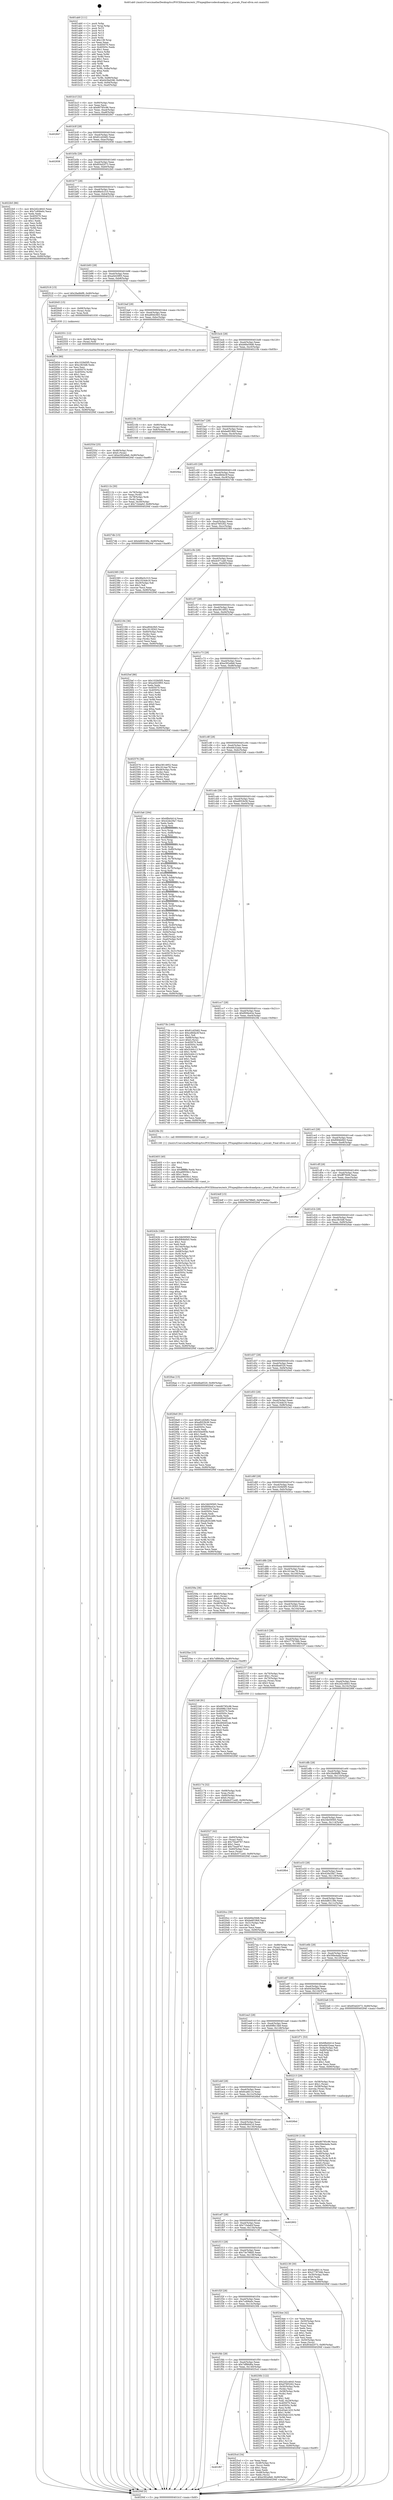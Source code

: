 digraph "0x401ab0" {
  label = "0x401ab0 (/mnt/c/Users/mathe/Desktop/tcc/POCII/binaries/extr_FFmpeglibavcodecdcaadpcm.c_precalc_Final-ollvm.out::main(0))"
  labelloc = "t"
  node[shape=record]

  Entry [label="",width=0.3,height=0.3,shape=circle,fillcolor=black,style=filled]
  "0x401b1f" [label="{
     0x401b1f [32]\l
     | [instrs]\l
     &nbsp;&nbsp;0x401b1f \<+6\>: mov -0x90(%rbp),%eax\l
     &nbsp;&nbsp;0x401b25 \<+2\>: mov %eax,%ecx\l
     &nbsp;&nbsp;0x401b27 \<+6\>: sub $0x80785c96,%ecx\l
     &nbsp;&nbsp;0x401b2d \<+6\>: mov %eax,-0xa4(%rbp)\l
     &nbsp;&nbsp;0x401b33 \<+6\>: mov %ecx,-0xa8(%rbp)\l
     &nbsp;&nbsp;0x401b39 \<+6\>: je 0000000000402847 \<main+0xd97\>\l
  }"]
  "0x402847" [label="{
     0x402847\l
  }", style=dashed]
  "0x401b3f" [label="{
     0x401b3f [28]\l
     | [instrs]\l
     &nbsp;&nbsp;0x401b3f \<+5\>: jmp 0000000000401b44 \<main+0x94\>\l
     &nbsp;&nbsp;0x401b44 \<+6\>: mov -0xa4(%rbp),%eax\l
     &nbsp;&nbsp;0x401b4a \<+5\>: sub $0x81cd2b82,%eax\l
     &nbsp;&nbsp;0x401b4f \<+6\>: mov %eax,-0xac(%rbp)\l
     &nbsp;&nbsp;0x401b55 \<+6\>: je 0000000000402938 \<main+0xe88\>\l
  }"]
  Exit [label="",width=0.3,height=0.3,shape=circle,fillcolor=black,style=filled,peripheries=2]
  "0x402938" [label="{
     0x402938\l
  }", style=dashed]
  "0x401b5b" [label="{
     0x401b5b [28]\l
     | [instrs]\l
     &nbsp;&nbsp;0x401b5b \<+5\>: jmp 0000000000401b60 \<main+0xb0\>\l
     &nbsp;&nbsp;0x401b60 \<+6\>: mov -0xa4(%rbp),%eax\l
     &nbsp;&nbsp;0x401b66 \<+5\>: sub $0x854d2073,%eax\l
     &nbsp;&nbsp;0x401b6b \<+6\>: mov %eax,-0xb0(%rbp)\l
     &nbsp;&nbsp;0x401b71 \<+6\>: je 00000000004022b5 \<main+0x805\>\l
  }"]
  "0x402654" [label="{
     0x402654 [90]\l
     | [instrs]\l
     &nbsp;&nbsp;0x402654 \<+5\>: mov $0x1029d5f5,%ecx\l
     &nbsp;&nbsp;0x402659 \<+5\>: mov $0xc3fc5d6,%edx\l
     &nbsp;&nbsp;0x40265e \<+2\>: xor %esi,%esi\l
     &nbsp;&nbsp;0x402660 \<+8\>: mov 0x405070,%r8d\l
     &nbsp;&nbsp;0x402668 \<+8\>: mov 0x40505c,%r9d\l
     &nbsp;&nbsp;0x402670 \<+3\>: sub $0x1,%esi\l
     &nbsp;&nbsp;0x402673 \<+3\>: mov %r8d,%r10d\l
     &nbsp;&nbsp;0x402676 \<+3\>: add %esi,%r10d\l
     &nbsp;&nbsp;0x402679 \<+4\>: imul %r10d,%r8d\l
     &nbsp;&nbsp;0x40267d \<+4\>: and $0x1,%r8d\l
     &nbsp;&nbsp;0x402681 \<+4\>: cmp $0x0,%r8d\l
     &nbsp;&nbsp;0x402685 \<+4\>: sete %r11b\l
     &nbsp;&nbsp;0x402689 \<+4\>: cmp $0xa,%r9d\l
     &nbsp;&nbsp;0x40268d \<+3\>: setl %bl\l
     &nbsp;&nbsp;0x402690 \<+3\>: mov %r11b,%r14b\l
     &nbsp;&nbsp;0x402693 \<+3\>: and %bl,%r14b\l
     &nbsp;&nbsp;0x402696 \<+3\>: xor %bl,%r11b\l
     &nbsp;&nbsp;0x402699 \<+3\>: or %r11b,%r14b\l
     &nbsp;&nbsp;0x40269c \<+4\>: test $0x1,%r14b\l
     &nbsp;&nbsp;0x4026a0 \<+3\>: cmovne %edx,%ecx\l
     &nbsp;&nbsp;0x4026a3 \<+6\>: mov %ecx,-0x90(%rbp)\l
     &nbsp;&nbsp;0x4026a9 \<+5\>: jmp 000000000040294f \<main+0xe9f\>\l
  }"]
  "0x4022b5" [label="{
     0x4022b5 [86]\l
     | [instrs]\l
     &nbsp;&nbsp;0x4022b5 \<+5\>: mov $0x2d2c4643,%eax\l
     &nbsp;&nbsp;0x4022ba \<+5\>: mov $0x7cd06e0c,%ecx\l
     &nbsp;&nbsp;0x4022bf \<+2\>: xor %edx,%edx\l
     &nbsp;&nbsp;0x4022c1 \<+7\>: mov 0x405070,%esi\l
     &nbsp;&nbsp;0x4022c8 \<+7\>: mov 0x40505c,%edi\l
     &nbsp;&nbsp;0x4022cf \<+3\>: sub $0x1,%edx\l
     &nbsp;&nbsp;0x4022d2 \<+3\>: mov %esi,%r8d\l
     &nbsp;&nbsp;0x4022d5 \<+3\>: add %edx,%r8d\l
     &nbsp;&nbsp;0x4022d8 \<+4\>: imul %r8d,%esi\l
     &nbsp;&nbsp;0x4022dc \<+3\>: and $0x1,%esi\l
     &nbsp;&nbsp;0x4022df \<+3\>: cmp $0x0,%esi\l
     &nbsp;&nbsp;0x4022e2 \<+4\>: sete %r9b\l
     &nbsp;&nbsp;0x4022e6 \<+3\>: cmp $0xa,%edi\l
     &nbsp;&nbsp;0x4022e9 \<+4\>: setl %r10b\l
     &nbsp;&nbsp;0x4022ed \<+3\>: mov %r9b,%r11b\l
     &nbsp;&nbsp;0x4022f0 \<+3\>: and %r10b,%r11b\l
     &nbsp;&nbsp;0x4022f3 \<+3\>: xor %r10b,%r9b\l
     &nbsp;&nbsp;0x4022f6 \<+3\>: or %r9b,%r11b\l
     &nbsp;&nbsp;0x4022f9 \<+4\>: test $0x1,%r11b\l
     &nbsp;&nbsp;0x4022fd \<+3\>: cmovne %ecx,%eax\l
     &nbsp;&nbsp;0x402300 \<+6\>: mov %eax,-0x90(%rbp)\l
     &nbsp;&nbsp;0x402306 \<+5\>: jmp 000000000040294f \<main+0xe9f\>\l
  }"]
  "0x401b77" [label="{
     0x401b77 [28]\l
     | [instrs]\l
     &nbsp;&nbsp;0x401b77 \<+5\>: jmp 0000000000401b7c \<main+0xcc\>\l
     &nbsp;&nbsp;0x401b7c \<+6\>: mov -0xa4(%rbp),%eax\l
     &nbsp;&nbsp;0x401b82 \<+5\>: sub $0x86e5c310,%eax\l
     &nbsp;&nbsp;0x401b87 \<+6\>: mov %eax,-0xb4(%rbp)\l
     &nbsp;&nbsp;0x401b8d \<+6\>: je 0000000000402518 \<main+0xa68\>\l
  }"]
  "0x401f67" [label="{
     0x401f67\l
  }", style=dashed]
  "0x402518" [label="{
     0x402518 [15]\l
     | [instrs]\l
     &nbsp;&nbsp;0x402518 \<+10\>: movl $0x2fad8df9,-0x90(%rbp)\l
     &nbsp;&nbsp;0x402522 \<+5\>: jmp 000000000040294f \<main+0xe9f\>\l
  }"]
  "0x401b93" [label="{
     0x401b93 [28]\l
     | [instrs]\l
     &nbsp;&nbsp;0x401b93 \<+5\>: jmp 0000000000401b98 \<main+0xe8\>\l
     &nbsp;&nbsp;0x401b98 \<+6\>: mov -0xa4(%rbp),%eax\l
     &nbsp;&nbsp;0x401b9e \<+5\>: sub $0xa0d20f05,%eax\l
     &nbsp;&nbsp;0x401ba3 \<+6\>: mov %eax,-0xb8(%rbp)\l
     &nbsp;&nbsp;0x401ba9 \<+6\>: je 0000000000402645 \<main+0xb95\>\l
  }"]
  "0x4025cd" [label="{
     0x4025cd [34]\l
     | [instrs]\l
     &nbsp;&nbsp;0x4025cd \<+2\>: xor %eax,%eax\l
     &nbsp;&nbsp;0x4025cf \<+4\>: mov -0x48(%rbp),%rcx\l
     &nbsp;&nbsp;0x4025d3 \<+2\>: mov (%rcx),%edx\l
     &nbsp;&nbsp;0x4025d5 \<+3\>: sub $0x1,%eax\l
     &nbsp;&nbsp;0x4025d8 \<+2\>: sub %eax,%edx\l
     &nbsp;&nbsp;0x4025da \<+4\>: mov -0x48(%rbp),%rcx\l
     &nbsp;&nbsp;0x4025de \<+2\>: mov %edx,(%rcx)\l
     &nbsp;&nbsp;0x4025e0 \<+10\>: movl $0xe392a9e6,-0x90(%rbp)\l
     &nbsp;&nbsp;0x4025ea \<+5\>: jmp 000000000040294f \<main+0xe9f\>\l
  }"]
  "0x402645" [label="{
     0x402645 [15]\l
     | [instrs]\l
     &nbsp;&nbsp;0x402645 \<+4\>: mov -0x68(%rbp),%rax\l
     &nbsp;&nbsp;0x402649 \<+3\>: mov (%rax),%rax\l
     &nbsp;&nbsp;0x40264c \<+3\>: mov %rax,%rdi\l
     &nbsp;&nbsp;0x40264f \<+5\>: call 0000000000401030 \<free@plt\>\l
     | [calls]\l
     &nbsp;&nbsp;0x401030 \{1\} (unknown)\l
  }"]
  "0x401baf" [label="{
     0x401baf [28]\l
     | [instrs]\l
     &nbsp;&nbsp;0x401baf \<+5\>: jmp 0000000000401bb4 \<main+0x104\>\l
     &nbsp;&nbsp;0x401bb4 \<+6\>: mov -0xa4(%rbp),%eax\l
     &nbsp;&nbsp;0x401bba \<+5\>: sub $0xa80dc0b5,%eax\l
     &nbsp;&nbsp;0x401bbf \<+6\>: mov %eax,-0xbc(%rbp)\l
     &nbsp;&nbsp;0x401bc5 \<+6\>: je 0000000000402551 \<main+0xaa1\>\l
  }"]
  "0x4025be" [label="{
     0x4025be [15]\l
     | [instrs]\l
     &nbsp;&nbsp;0x4025be \<+10\>: movl $0x7df86d6a,-0x90(%rbp)\l
     &nbsp;&nbsp;0x4025c8 \<+5\>: jmp 000000000040294f \<main+0xe9f\>\l
  }"]
  "0x402551" [label="{
     0x402551 [12]\l
     | [instrs]\l
     &nbsp;&nbsp;0x402551 \<+4\>: mov -0x68(%rbp),%rax\l
     &nbsp;&nbsp;0x402555 \<+3\>: mov (%rax),%rdi\l
     &nbsp;&nbsp;0x402558 \<+5\>: call 00000000004013c0 \<precalc\>\l
     | [calls]\l
     &nbsp;&nbsp;0x4013c0 \{1\} (/mnt/c/Users/mathe/Desktop/tcc/POCII/binaries/extr_FFmpeglibavcodecdcaadpcm.c_precalc_Final-ollvm.out::precalc)\l
  }"]
  "0x401bcb" [label="{
     0x401bcb [28]\l
     | [instrs]\l
     &nbsp;&nbsp;0x401bcb \<+5\>: jmp 0000000000401bd0 \<main+0x120\>\l
     &nbsp;&nbsp;0x401bd0 \<+6\>: mov -0xa4(%rbp),%eax\l
     &nbsp;&nbsp;0x401bd6 \<+5\>: sub $0xb66e59d6,%eax\l
     &nbsp;&nbsp;0x401bdb \<+6\>: mov %eax,-0xc0(%rbp)\l
     &nbsp;&nbsp;0x401be1 \<+6\>: je 000000000040210b \<main+0x65b\>\l
  }"]
  "0x40255d" [label="{
     0x40255d [25]\l
     | [instrs]\l
     &nbsp;&nbsp;0x40255d \<+4\>: mov -0x48(%rbp),%rax\l
     &nbsp;&nbsp;0x402561 \<+6\>: movl $0x0,(%rax)\l
     &nbsp;&nbsp;0x402567 \<+10\>: movl $0xe392a9e6,-0x90(%rbp)\l
     &nbsp;&nbsp;0x402571 \<+5\>: jmp 000000000040294f \<main+0xe9f\>\l
  }"]
  "0x40210b" [label="{
     0x40210b [16]\l
     | [instrs]\l
     &nbsp;&nbsp;0x40210b \<+4\>: mov -0x80(%rbp),%rax\l
     &nbsp;&nbsp;0x40210f \<+3\>: mov (%rax),%rax\l
     &nbsp;&nbsp;0x402112 \<+4\>: mov 0x8(%rax),%rdi\l
     &nbsp;&nbsp;0x402116 \<+5\>: call 0000000000401060 \<atoi@plt\>\l
     | [calls]\l
     &nbsp;&nbsp;0x401060 \{1\} (unknown)\l
  }"]
  "0x401be7" [label="{
     0x401be7 [28]\l
     | [instrs]\l
     &nbsp;&nbsp;0x401be7 \<+5\>: jmp 0000000000401bec \<main+0x13c\>\l
     &nbsp;&nbsp;0x401bec \<+6\>: mov -0xa4(%rbp),%eax\l
     &nbsp;&nbsp;0x401bf2 \<+5\>: sub $0xbe6f19b9,%eax\l
     &nbsp;&nbsp;0x401bf7 \<+6\>: mov %eax,-0xc4(%rbp)\l
     &nbsp;&nbsp;0x401bfd \<+6\>: je 00000000004020ea \<main+0x63a\>\l
  }"]
  "0x40242b" [label="{
     0x40242b [180]\l
     | [instrs]\l
     &nbsp;&nbsp;0x40242b \<+5\>: mov $0x34b59565,%ecx\l
     &nbsp;&nbsp;0x402430 \<+5\>: mov $0xf084b0b5,%edx\l
     &nbsp;&nbsp;0x402435 \<+3\>: mov $0x1,%sil\l
     &nbsp;&nbsp;0x402438 \<+2\>: xor %edi,%edi\l
     &nbsp;&nbsp;0x40243a \<+7\>: mov -0x144(%rbp),%r8d\l
     &nbsp;&nbsp;0x402441 \<+4\>: imul %eax,%r8d\l
     &nbsp;&nbsp;0x402445 \<+4\>: mov -0x68(%rbp),%r9\l
     &nbsp;&nbsp;0x402449 \<+3\>: mov (%r9),%r9\l
     &nbsp;&nbsp;0x40244c \<+4\>: mov -0x60(%rbp),%r10\l
     &nbsp;&nbsp;0x402450 \<+3\>: movslq (%r10),%r10\l
     &nbsp;&nbsp;0x402453 \<+4\>: mov (%r9,%r10,8),%r9\l
     &nbsp;&nbsp;0x402457 \<+4\>: mov -0x50(%rbp),%r10\l
     &nbsp;&nbsp;0x40245b \<+3\>: movslq (%r10),%r10\l
     &nbsp;&nbsp;0x40245e \<+4\>: mov %r8d,(%r9,%r10,4)\l
     &nbsp;&nbsp;0x402462 \<+7\>: mov 0x405070,%eax\l
     &nbsp;&nbsp;0x402469 \<+8\>: mov 0x40505c,%r8d\l
     &nbsp;&nbsp;0x402471 \<+3\>: sub $0x1,%edi\l
     &nbsp;&nbsp;0x402474 \<+3\>: mov %eax,%r11d\l
     &nbsp;&nbsp;0x402477 \<+3\>: add %edi,%r11d\l
     &nbsp;&nbsp;0x40247a \<+4\>: imul %r11d,%eax\l
     &nbsp;&nbsp;0x40247e \<+3\>: and $0x1,%eax\l
     &nbsp;&nbsp;0x402481 \<+3\>: cmp $0x0,%eax\l
     &nbsp;&nbsp;0x402484 \<+3\>: sete %bl\l
     &nbsp;&nbsp;0x402487 \<+4\>: cmp $0xa,%r8d\l
     &nbsp;&nbsp;0x40248b \<+4\>: setl %r14b\l
     &nbsp;&nbsp;0x40248f \<+3\>: mov %bl,%r15b\l
     &nbsp;&nbsp;0x402492 \<+4\>: xor $0xff,%r15b\l
     &nbsp;&nbsp;0x402496 \<+3\>: mov %r14b,%r12b\l
     &nbsp;&nbsp;0x402499 \<+4\>: xor $0xff,%r12b\l
     &nbsp;&nbsp;0x40249d \<+4\>: xor $0x0,%sil\l
     &nbsp;&nbsp;0x4024a1 \<+3\>: mov %r15b,%r13b\l
     &nbsp;&nbsp;0x4024a4 \<+4\>: and $0x0,%r13b\l
     &nbsp;&nbsp;0x4024a8 \<+3\>: and %sil,%bl\l
     &nbsp;&nbsp;0x4024ab \<+3\>: mov %r12b,%al\l
     &nbsp;&nbsp;0x4024ae \<+2\>: and $0x0,%al\l
     &nbsp;&nbsp;0x4024b0 \<+3\>: and %sil,%r14b\l
     &nbsp;&nbsp;0x4024b3 \<+3\>: or %bl,%r13b\l
     &nbsp;&nbsp;0x4024b6 \<+3\>: or %r14b,%al\l
     &nbsp;&nbsp;0x4024b9 \<+3\>: xor %al,%r13b\l
     &nbsp;&nbsp;0x4024bc \<+3\>: or %r12b,%r15b\l
     &nbsp;&nbsp;0x4024bf \<+4\>: xor $0xff,%r15b\l
     &nbsp;&nbsp;0x4024c3 \<+4\>: or $0x0,%sil\l
     &nbsp;&nbsp;0x4024c7 \<+3\>: and %sil,%r15b\l
     &nbsp;&nbsp;0x4024ca \<+3\>: or %r15b,%r13b\l
     &nbsp;&nbsp;0x4024cd \<+4\>: test $0x1,%r13b\l
     &nbsp;&nbsp;0x4024d1 \<+3\>: cmovne %edx,%ecx\l
     &nbsp;&nbsp;0x4024d4 \<+6\>: mov %ecx,-0x90(%rbp)\l
     &nbsp;&nbsp;0x4024da \<+5\>: jmp 000000000040294f \<main+0xe9f\>\l
  }"]
  "0x4020ea" [label="{
     0x4020ea\l
  }", style=dashed]
  "0x401c03" [label="{
     0x401c03 [28]\l
     | [instrs]\l
     &nbsp;&nbsp;0x401c03 \<+5\>: jmp 0000000000401c08 \<main+0x158\>\l
     &nbsp;&nbsp;0x401c08 \<+6\>: mov -0xa4(%rbp),%eax\l
     &nbsp;&nbsp;0x401c0e \<+5\>: sub $0xcdfd4e3f,%eax\l
     &nbsp;&nbsp;0x401c13 \<+6\>: mov %eax,-0xc8(%rbp)\l
     &nbsp;&nbsp;0x401c19 \<+6\>: je 00000000004027db \<main+0xd2b\>\l
  }"]
  "0x402403" [label="{
     0x402403 [40]\l
     | [instrs]\l
     &nbsp;&nbsp;0x402403 \<+5\>: mov $0x2,%ecx\l
     &nbsp;&nbsp;0x402408 \<+1\>: cltd\l
     &nbsp;&nbsp;0x402409 \<+2\>: idiv %ecx\l
     &nbsp;&nbsp;0x40240b \<+6\>: imul $0xfffffffe,%edx,%ecx\l
     &nbsp;&nbsp;0x402411 \<+6\>: sub $0xa69556c1,%ecx\l
     &nbsp;&nbsp;0x402417 \<+3\>: add $0x1,%ecx\l
     &nbsp;&nbsp;0x40241a \<+6\>: add $0xa69556c1,%ecx\l
     &nbsp;&nbsp;0x402420 \<+6\>: mov %ecx,-0x144(%rbp)\l
     &nbsp;&nbsp;0x402426 \<+5\>: call 0000000000401160 \<next_i\>\l
     | [calls]\l
     &nbsp;&nbsp;0x401160 \{1\} (/mnt/c/Users/mathe/Desktop/tcc/POCII/binaries/extr_FFmpeglibavcodecdcaadpcm.c_precalc_Final-ollvm.out::next_i)\l
  }"]
  "0x4027db" [label="{
     0x4027db [15]\l
     | [instrs]\l
     &nbsp;&nbsp;0x4027db \<+10\>: movl $0x4d83139e,-0x90(%rbp)\l
     &nbsp;&nbsp;0x4027e5 \<+5\>: jmp 000000000040294f \<main+0xe9f\>\l
  }"]
  "0x401c1f" [label="{
     0x401c1f [28]\l
     | [instrs]\l
     &nbsp;&nbsp;0x401c1f \<+5\>: jmp 0000000000401c24 \<main+0x174\>\l
     &nbsp;&nbsp;0x401c24 \<+6\>: mov -0xa4(%rbp),%eax\l
     &nbsp;&nbsp;0x401c2a \<+5\>: sub $0xd76f3262,%eax\l
     &nbsp;&nbsp;0x401c2f \<+6\>: mov %eax,-0xcc(%rbp)\l
     &nbsp;&nbsp;0x401c35 \<+6\>: je 0000000000402385 \<main+0x8d5\>\l
  }"]
  "0x401f4b" [label="{
     0x401f4b [28]\l
     | [instrs]\l
     &nbsp;&nbsp;0x401f4b \<+5\>: jmp 0000000000401f50 \<main+0x4a0\>\l
     &nbsp;&nbsp;0x401f50 \<+6\>: mov -0xa4(%rbp),%eax\l
     &nbsp;&nbsp;0x401f56 \<+5\>: sub $0x7df86d6a,%eax\l
     &nbsp;&nbsp;0x401f5b \<+6\>: mov %eax,-0x140(%rbp)\l
     &nbsp;&nbsp;0x401f61 \<+6\>: je 00000000004025cd \<main+0xb1d\>\l
  }"]
  "0x402385" [label="{
     0x402385 [30]\l
     | [instrs]\l
     &nbsp;&nbsp;0x402385 \<+5\>: mov $0x86e5c310,%eax\l
     &nbsp;&nbsp;0x40238a \<+5\>: mov $0x1024de16,%ecx\l
     &nbsp;&nbsp;0x40238f \<+3\>: mov -0x29(%rbp),%dl\l
     &nbsp;&nbsp;0x402392 \<+3\>: test $0x1,%dl\l
     &nbsp;&nbsp;0x402395 \<+3\>: cmovne %ecx,%eax\l
     &nbsp;&nbsp;0x402398 \<+6\>: mov %eax,-0x90(%rbp)\l
     &nbsp;&nbsp;0x40239e \<+5\>: jmp 000000000040294f \<main+0xe9f\>\l
  }"]
  "0x401c3b" [label="{
     0x401c3b [28]\l
     | [instrs]\l
     &nbsp;&nbsp;0x401c3b \<+5\>: jmp 0000000000401c40 \<main+0x190\>\l
     &nbsp;&nbsp;0x401c40 \<+6\>: mov -0xa4(%rbp),%eax\l
     &nbsp;&nbsp;0x401c46 \<+5\>: sub $0xdc071a40,%eax\l
     &nbsp;&nbsp;0x401c4b \<+6\>: mov %eax,-0xd0(%rbp)\l
     &nbsp;&nbsp;0x401c51 \<+6\>: je 0000000000402194 \<main+0x6e4\>\l
  }"]
  "0x40230b" [label="{
     0x40230b [122]\l
     | [instrs]\l
     &nbsp;&nbsp;0x40230b \<+5\>: mov $0x2d2c4643,%eax\l
     &nbsp;&nbsp;0x402310 \<+5\>: mov $0xd76f3262,%ecx\l
     &nbsp;&nbsp;0x402315 \<+4\>: mov -0x50(%rbp),%rdx\l
     &nbsp;&nbsp;0x402319 \<+2\>: mov (%rdx),%esi\l
     &nbsp;&nbsp;0x40231b \<+4\>: mov -0x58(%rbp),%rdx\l
     &nbsp;&nbsp;0x40231f \<+2\>: cmp (%rdx),%esi\l
     &nbsp;&nbsp;0x402321 \<+4\>: setl %dil\l
     &nbsp;&nbsp;0x402325 \<+4\>: and $0x1,%dil\l
     &nbsp;&nbsp;0x402329 \<+4\>: mov %dil,-0x29(%rbp)\l
     &nbsp;&nbsp;0x40232d \<+7\>: mov 0x405070,%esi\l
     &nbsp;&nbsp;0x402334 \<+8\>: mov 0x40505c,%r8d\l
     &nbsp;&nbsp;0x40233c \<+3\>: mov %esi,%r9d\l
     &nbsp;&nbsp;0x40233f \<+7\>: add $0x45ab1433,%r9d\l
     &nbsp;&nbsp;0x402346 \<+4\>: sub $0x1,%r9d\l
     &nbsp;&nbsp;0x40234a \<+7\>: sub $0x45ab1433,%r9d\l
     &nbsp;&nbsp;0x402351 \<+4\>: imul %r9d,%esi\l
     &nbsp;&nbsp;0x402355 \<+3\>: and $0x1,%esi\l
     &nbsp;&nbsp;0x402358 \<+3\>: cmp $0x0,%esi\l
     &nbsp;&nbsp;0x40235b \<+4\>: sete %dil\l
     &nbsp;&nbsp;0x40235f \<+4\>: cmp $0xa,%r8d\l
     &nbsp;&nbsp;0x402363 \<+4\>: setl %r10b\l
     &nbsp;&nbsp;0x402367 \<+3\>: mov %dil,%r11b\l
     &nbsp;&nbsp;0x40236a \<+3\>: and %r10b,%r11b\l
     &nbsp;&nbsp;0x40236d \<+3\>: xor %r10b,%dil\l
     &nbsp;&nbsp;0x402370 \<+3\>: or %dil,%r11b\l
     &nbsp;&nbsp;0x402373 \<+4\>: test $0x1,%r11b\l
     &nbsp;&nbsp;0x402377 \<+3\>: cmovne %ecx,%eax\l
     &nbsp;&nbsp;0x40237a \<+6\>: mov %eax,-0x90(%rbp)\l
     &nbsp;&nbsp;0x402380 \<+5\>: jmp 000000000040294f \<main+0xe9f\>\l
  }"]
  "0x402194" [label="{
     0x402194 [36]\l
     | [instrs]\l
     &nbsp;&nbsp;0x402194 \<+5\>: mov $0xa80dc0b5,%eax\l
     &nbsp;&nbsp;0x402199 \<+5\>: mov $0x1913f263,%ecx\l
     &nbsp;&nbsp;0x40219e \<+4\>: mov -0x60(%rbp),%rdx\l
     &nbsp;&nbsp;0x4021a2 \<+2\>: mov (%rdx),%esi\l
     &nbsp;&nbsp;0x4021a4 \<+4\>: mov -0x70(%rbp),%rdx\l
     &nbsp;&nbsp;0x4021a8 \<+2\>: cmp (%rdx),%esi\l
     &nbsp;&nbsp;0x4021aa \<+3\>: cmovl %ecx,%eax\l
     &nbsp;&nbsp;0x4021ad \<+6\>: mov %eax,-0x90(%rbp)\l
     &nbsp;&nbsp;0x4021b3 \<+5\>: jmp 000000000040294f \<main+0xe9f\>\l
  }"]
  "0x401c57" [label="{
     0x401c57 [28]\l
     | [instrs]\l
     &nbsp;&nbsp;0x401c57 \<+5\>: jmp 0000000000401c5c \<main+0x1ac\>\l
     &nbsp;&nbsp;0x401c5c \<+6\>: mov -0xa4(%rbp),%eax\l
     &nbsp;&nbsp;0x401c62 \<+5\>: sub $0xe3814952,%eax\l
     &nbsp;&nbsp;0x401c67 \<+6\>: mov %eax,-0xd4(%rbp)\l
     &nbsp;&nbsp;0x401c6d \<+6\>: je 00000000004025ef \<main+0xb3f\>\l
  }"]
  "0x401f2f" [label="{
     0x401f2f [28]\l
     | [instrs]\l
     &nbsp;&nbsp;0x401f2f \<+5\>: jmp 0000000000401f34 \<main+0x484\>\l
     &nbsp;&nbsp;0x401f34 \<+6\>: mov -0xa4(%rbp),%eax\l
     &nbsp;&nbsp;0x401f3a \<+5\>: sub $0x7cd06e0c,%eax\l
     &nbsp;&nbsp;0x401f3f \<+6\>: mov %eax,-0x13c(%rbp)\l
     &nbsp;&nbsp;0x401f45 \<+6\>: je 000000000040230b \<main+0x85b\>\l
  }"]
  "0x4025ef" [label="{
     0x4025ef [86]\l
     | [instrs]\l
     &nbsp;&nbsp;0x4025ef \<+5\>: mov $0x1029d5f5,%eax\l
     &nbsp;&nbsp;0x4025f4 \<+5\>: mov $0xa0d20f05,%ecx\l
     &nbsp;&nbsp;0x4025f9 \<+2\>: xor %edx,%edx\l
     &nbsp;&nbsp;0x4025fb \<+7\>: mov 0x405070,%esi\l
     &nbsp;&nbsp;0x402602 \<+7\>: mov 0x40505c,%edi\l
     &nbsp;&nbsp;0x402609 \<+3\>: sub $0x1,%edx\l
     &nbsp;&nbsp;0x40260c \<+3\>: mov %esi,%r8d\l
     &nbsp;&nbsp;0x40260f \<+3\>: add %edx,%r8d\l
     &nbsp;&nbsp;0x402612 \<+4\>: imul %r8d,%esi\l
     &nbsp;&nbsp;0x402616 \<+3\>: and $0x1,%esi\l
     &nbsp;&nbsp;0x402619 \<+3\>: cmp $0x0,%esi\l
     &nbsp;&nbsp;0x40261c \<+4\>: sete %r9b\l
     &nbsp;&nbsp;0x402620 \<+3\>: cmp $0xa,%edi\l
     &nbsp;&nbsp;0x402623 \<+4\>: setl %r10b\l
     &nbsp;&nbsp;0x402627 \<+3\>: mov %r9b,%r11b\l
     &nbsp;&nbsp;0x40262a \<+3\>: and %r10b,%r11b\l
     &nbsp;&nbsp;0x40262d \<+3\>: xor %r10b,%r9b\l
     &nbsp;&nbsp;0x402630 \<+3\>: or %r9b,%r11b\l
     &nbsp;&nbsp;0x402633 \<+4\>: test $0x1,%r11b\l
     &nbsp;&nbsp;0x402637 \<+3\>: cmovne %ecx,%eax\l
     &nbsp;&nbsp;0x40263a \<+6\>: mov %eax,-0x90(%rbp)\l
     &nbsp;&nbsp;0x402640 \<+5\>: jmp 000000000040294f \<main+0xe9f\>\l
  }"]
  "0x401c73" [label="{
     0x401c73 [28]\l
     | [instrs]\l
     &nbsp;&nbsp;0x401c73 \<+5\>: jmp 0000000000401c78 \<main+0x1c8\>\l
     &nbsp;&nbsp;0x401c78 \<+6\>: mov -0xa4(%rbp),%eax\l
     &nbsp;&nbsp;0x401c7e \<+5\>: sub $0xe392a9e6,%eax\l
     &nbsp;&nbsp;0x401c83 \<+6\>: mov %eax,-0xd8(%rbp)\l
     &nbsp;&nbsp;0x401c89 \<+6\>: je 0000000000402576 \<main+0xac6\>\l
  }"]
  "0x4024ee" [label="{
     0x4024ee [42]\l
     | [instrs]\l
     &nbsp;&nbsp;0x4024ee \<+2\>: xor %eax,%eax\l
     &nbsp;&nbsp;0x4024f0 \<+4\>: mov -0x50(%rbp),%rcx\l
     &nbsp;&nbsp;0x4024f4 \<+2\>: mov (%rcx),%edx\l
     &nbsp;&nbsp;0x4024f6 \<+2\>: mov %eax,%esi\l
     &nbsp;&nbsp;0x4024f8 \<+2\>: sub %edx,%esi\l
     &nbsp;&nbsp;0x4024fa \<+2\>: mov %eax,%edx\l
     &nbsp;&nbsp;0x4024fc \<+3\>: sub $0x1,%edx\l
     &nbsp;&nbsp;0x4024ff \<+2\>: add %edx,%esi\l
     &nbsp;&nbsp;0x402501 \<+2\>: sub %esi,%eax\l
     &nbsp;&nbsp;0x402503 \<+4\>: mov -0x50(%rbp),%rcx\l
     &nbsp;&nbsp;0x402507 \<+2\>: mov %eax,(%rcx)\l
     &nbsp;&nbsp;0x402509 \<+10\>: movl $0x854d2073,-0x90(%rbp)\l
     &nbsp;&nbsp;0x402513 \<+5\>: jmp 000000000040294f \<main+0xe9f\>\l
  }"]
  "0x402576" [label="{
     0x402576 [36]\l
     | [instrs]\l
     &nbsp;&nbsp;0x402576 \<+5\>: mov $0xe3814952,%eax\l
     &nbsp;&nbsp;0x40257b \<+5\>: mov $0x1614ac78,%ecx\l
     &nbsp;&nbsp;0x402580 \<+4\>: mov -0x48(%rbp),%rdx\l
     &nbsp;&nbsp;0x402584 \<+2\>: mov (%rdx),%esi\l
     &nbsp;&nbsp;0x402586 \<+4\>: mov -0x70(%rbp),%rdx\l
     &nbsp;&nbsp;0x40258a \<+2\>: cmp (%rdx),%esi\l
     &nbsp;&nbsp;0x40258c \<+3\>: cmovl %ecx,%eax\l
     &nbsp;&nbsp;0x40258f \<+6\>: mov %eax,-0x90(%rbp)\l
     &nbsp;&nbsp;0x402595 \<+5\>: jmp 000000000040294f \<main+0xe9f\>\l
  }"]
  "0x401c8f" [label="{
     0x401c8f [28]\l
     | [instrs]\l
     &nbsp;&nbsp;0x401c8f \<+5\>: jmp 0000000000401c94 \<main+0x1e4\>\l
     &nbsp;&nbsp;0x401c94 \<+6\>: mov -0xa4(%rbp),%eax\l
     &nbsp;&nbsp;0x401c9a \<+5\>: sub $0xebb32aaa,%eax\l
     &nbsp;&nbsp;0x401c9f \<+6\>: mov %eax,-0xdc(%rbp)\l
     &nbsp;&nbsp;0x401ca5 \<+6\>: je 0000000000401fa6 \<main+0x4f6\>\l
  }"]
  "0x402230" [label="{
     0x402230 [118]\l
     | [instrs]\l
     &nbsp;&nbsp;0x402230 \<+5\>: mov $0x80785c96,%ecx\l
     &nbsp;&nbsp;0x402235 \<+5\>: mov $0x5fde4ada,%edx\l
     &nbsp;&nbsp;0x40223a \<+2\>: xor %esi,%esi\l
     &nbsp;&nbsp;0x40223c \<+4\>: mov -0x68(%rbp),%rdi\l
     &nbsp;&nbsp;0x402240 \<+3\>: mov (%rdi),%rdi\l
     &nbsp;&nbsp;0x402243 \<+4\>: mov -0x60(%rbp),%r8\l
     &nbsp;&nbsp;0x402247 \<+3\>: movslq (%r8),%r8\l
     &nbsp;&nbsp;0x40224a \<+4\>: mov %rax,(%rdi,%r8,8)\l
     &nbsp;&nbsp;0x40224e \<+4\>: mov -0x50(%rbp),%rax\l
     &nbsp;&nbsp;0x402252 \<+6\>: movl $0x0,(%rax)\l
     &nbsp;&nbsp;0x402258 \<+8\>: mov 0x405070,%r9d\l
     &nbsp;&nbsp;0x402260 \<+8\>: mov 0x40505c,%r10d\l
     &nbsp;&nbsp;0x402268 \<+3\>: sub $0x1,%esi\l
     &nbsp;&nbsp;0x40226b \<+3\>: mov %r9d,%r11d\l
     &nbsp;&nbsp;0x40226e \<+3\>: add %esi,%r11d\l
     &nbsp;&nbsp;0x402271 \<+4\>: imul %r11d,%r9d\l
     &nbsp;&nbsp;0x402275 \<+4\>: and $0x1,%r9d\l
     &nbsp;&nbsp;0x402279 \<+4\>: cmp $0x0,%r9d\l
     &nbsp;&nbsp;0x40227d \<+3\>: sete %bl\l
     &nbsp;&nbsp;0x402280 \<+4\>: cmp $0xa,%r10d\l
     &nbsp;&nbsp;0x402284 \<+4\>: setl %r14b\l
     &nbsp;&nbsp;0x402288 \<+3\>: mov %bl,%r15b\l
     &nbsp;&nbsp;0x40228b \<+3\>: and %r14b,%r15b\l
     &nbsp;&nbsp;0x40228e \<+3\>: xor %r14b,%bl\l
     &nbsp;&nbsp;0x402291 \<+3\>: or %bl,%r15b\l
     &nbsp;&nbsp;0x402294 \<+4\>: test $0x1,%r15b\l
     &nbsp;&nbsp;0x402298 \<+3\>: cmovne %edx,%ecx\l
     &nbsp;&nbsp;0x40229b \<+6\>: mov %ecx,-0x90(%rbp)\l
     &nbsp;&nbsp;0x4022a1 \<+5\>: jmp 000000000040294f \<main+0xe9f\>\l
  }"]
  "0x401fa6" [label="{
     0x401fa6 [294]\l
     | [instrs]\l
     &nbsp;&nbsp;0x401fa6 \<+5\>: mov $0x6fbd441d,%eax\l
     &nbsp;&nbsp;0x401fab \<+5\>: mov $0x42de29a7,%ecx\l
     &nbsp;&nbsp;0x401fb0 \<+2\>: xor %edx,%edx\l
     &nbsp;&nbsp;0x401fb2 \<+3\>: mov %rsp,%rsi\l
     &nbsp;&nbsp;0x401fb5 \<+4\>: add $0xfffffffffffffff0,%rsi\l
     &nbsp;&nbsp;0x401fb9 \<+3\>: mov %rsi,%rsp\l
     &nbsp;&nbsp;0x401fbc \<+7\>: mov %rsi,-0x88(%rbp)\l
     &nbsp;&nbsp;0x401fc3 \<+3\>: mov %rsp,%rsi\l
     &nbsp;&nbsp;0x401fc6 \<+4\>: add $0xfffffffffffffff0,%rsi\l
     &nbsp;&nbsp;0x401fca \<+3\>: mov %rsi,%rsp\l
     &nbsp;&nbsp;0x401fcd \<+3\>: mov %rsp,%rdi\l
     &nbsp;&nbsp;0x401fd0 \<+4\>: add $0xfffffffffffffff0,%rdi\l
     &nbsp;&nbsp;0x401fd4 \<+3\>: mov %rdi,%rsp\l
     &nbsp;&nbsp;0x401fd7 \<+4\>: mov %rdi,-0x80(%rbp)\l
     &nbsp;&nbsp;0x401fdb \<+3\>: mov %rsp,%rdi\l
     &nbsp;&nbsp;0x401fde \<+4\>: add $0xfffffffffffffff0,%rdi\l
     &nbsp;&nbsp;0x401fe2 \<+3\>: mov %rdi,%rsp\l
     &nbsp;&nbsp;0x401fe5 \<+4\>: mov %rdi,-0x78(%rbp)\l
     &nbsp;&nbsp;0x401fe9 \<+3\>: mov %rsp,%rdi\l
     &nbsp;&nbsp;0x401fec \<+4\>: add $0xfffffffffffffff0,%rdi\l
     &nbsp;&nbsp;0x401ff0 \<+3\>: mov %rdi,%rsp\l
     &nbsp;&nbsp;0x401ff3 \<+4\>: mov %rdi,-0x70(%rbp)\l
     &nbsp;&nbsp;0x401ff7 \<+3\>: mov %rsp,%rdi\l
     &nbsp;&nbsp;0x401ffa \<+4\>: add $0xfffffffffffffff0,%rdi\l
     &nbsp;&nbsp;0x401ffe \<+3\>: mov %rdi,%rsp\l
     &nbsp;&nbsp;0x402001 \<+4\>: mov %rdi,-0x68(%rbp)\l
     &nbsp;&nbsp;0x402005 \<+3\>: mov %rsp,%rdi\l
     &nbsp;&nbsp;0x402008 \<+4\>: add $0xfffffffffffffff0,%rdi\l
     &nbsp;&nbsp;0x40200c \<+3\>: mov %rdi,%rsp\l
     &nbsp;&nbsp;0x40200f \<+4\>: mov %rdi,-0x60(%rbp)\l
     &nbsp;&nbsp;0x402013 \<+3\>: mov %rsp,%rdi\l
     &nbsp;&nbsp;0x402016 \<+4\>: add $0xfffffffffffffff0,%rdi\l
     &nbsp;&nbsp;0x40201a \<+3\>: mov %rdi,%rsp\l
     &nbsp;&nbsp;0x40201d \<+4\>: mov %rdi,-0x58(%rbp)\l
     &nbsp;&nbsp;0x402021 \<+3\>: mov %rsp,%rdi\l
     &nbsp;&nbsp;0x402024 \<+4\>: add $0xfffffffffffffff0,%rdi\l
     &nbsp;&nbsp;0x402028 \<+3\>: mov %rdi,%rsp\l
     &nbsp;&nbsp;0x40202b \<+4\>: mov %rdi,-0x50(%rbp)\l
     &nbsp;&nbsp;0x40202f \<+3\>: mov %rsp,%rdi\l
     &nbsp;&nbsp;0x402032 \<+4\>: add $0xfffffffffffffff0,%rdi\l
     &nbsp;&nbsp;0x402036 \<+3\>: mov %rdi,%rsp\l
     &nbsp;&nbsp;0x402039 \<+4\>: mov %rdi,-0x48(%rbp)\l
     &nbsp;&nbsp;0x40203d \<+3\>: mov %rsp,%rdi\l
     &nbsp;&nbsp;0x402040 \<+4\>: add $0xfffffffffffffff0,%rdi\l
     &nbsp;&nbsp;0x402044 \<+3\>: mov %rdi,%rsp\l
     &nbsp;&nbsp;0x402047 \<+4\>: mov %rdi,-0x40(%rbp)\l
     &nbsp;&nbsp;0x40204b \<+7\>: mov -0x88(%rbp),%rdi\l
     &nbsp;&nbsp;0x402052 \<+6\>: movl $0x0,(%rdi)\l
     &nbsp;&nbsp;0x402058 \<+7\>: mov -0x94(%rbp),%r8d\l
     &nbsp;&nbsp;0x40205f \<+3\>: mov %r8d,(%rsi)\l
     &nbsp;&nbsp;0x402062 \<+4\>: mov -0x80(%rbp),%rdi\l
     &nbsp;&nbsp;0x402066 \<+7\>: mov -0xa0(%rbp),%r9\l
     &nbsp;&nbsp;0x40206d \<+3\>: mov %r9,(%rdi)\l
     &nbsp;&nbsp;0x402070 \<+3\>: cmpl $0x2,(%rsi)\l
     &nbsp;&nbsp;0x402073 \<+4\>: setne %r10b\l
     &nbsp;&nbsp;0x402077 \<+4\>: and $0x1,%r10b\l
     &nbsp;&nbsp;0x40207b \<+4\>: mov %r10b,-0x31(%rbp)\l
     &nbsp;&nbsp;0x40207f \<+8\>: mov 0x405070,%r11d\l
     &nbsp;&nbsp;0x402087 \<+7\>: mov 0x40505c,%ebx\l
     &nbsp;&nbsp;0x40208e \<+3\>: sub $0x1,%edx\l
     &nbsp;&nbsp;0x402091 \<+3\>: mov %r11d,%r14d\l
     &nbsp;&nbsp;0x402094 \<+3\>: add %edx,%r14d\l
     &nbsp;&nbsp;0x402097 \<+4\>: imul %r14d,%r11d\l
     &nbsp;&nbsp;0x40209b \<+4\>: and $0x1,%r11d\l
     &nbsp;&nbsp;0x40209f \<+4\>: cmp $0x0,%r11d\l
     &nbsp;&nbsp;0x4020a3 \<+4\>: sete %r10b\l
     &nbsp;&nbsp;0x4020a7 \<+3\>: cmp $0xa,%ebx\l
     &nbsp;&nbsp;0x4020aa \<+4\>: setl %r15b\l
     &nbsp;&nbsp;0x4020ae \<+3\>: mov %r10b,%r12b\l
     &nbsp;&nbsp;0x4020b1 \<+3\>: and %r15b,%r12b\l
     &nbsp;&nbsp;0x4020b4 \<+3\>: xor %r15b,%r10b\l
     &nbsp;&nbsp;0x4020b7 \<+3\>: or %r10b,%r12b\l
     &nbsp;&nbsp;0x4020ba \<+4\>: test $0x1,%r12b\l
     &nbsp;&nbsp;0x4020be \<+3\>: cmovne %ecx,%eax\l
     &nbsp;&nbsp;0x4020c1 \<+6\>: mov %eax,-0x90(%rbp)\l
     &nbsp;&nbsp;0x4020c7 \<+5\>: jmp 000000000040294f \<main+0xe9f\>\l
  }"]
  "0x401cab" [label="{
     0x401cab [28]\l
     | [instrs]\l
     &nbsp;&nbsp;0x401cab \<+5\>: jmp 0000000000401cb0 \<main+0x200\>\l
     &nbsp;&nbsp;0x401cb0 \<+6\>: mov -0xa4(%rbp),%eax\l
     &nbsp;&nbsp;0x401cb6 \<+5\>: sub $0xef053b36,%eax\l
     &nbsp;&nbsp;0x401cbb \<+6\>: mov %eax,-0xe0(%rbp)\l
     &nbsp;&nbsp;0x401cc1 \<+6\>: je 000000000040273b \<main+0xc8b\>\l
  }"]
  "0x402174" [label="{
     0x402174 [32]\l
     | [instrs]\l
     &nbsp;&nbsp;0x402174 \<+4\>: mov -0x68(%rbp),%rdi\l
     &nbsp;&nbsp;0x402178 \<+3\>: mov %rax,(%rdi)\l
     &nbsp;&nbsp;0x40217b \<+4\>: mov -0x60(%rbp),%rax\l
     &nbsp;&nbsp;0x40217f \<+6\>: movl $0x0,(%rax)\l
     &nbsp;&nbsp;0x402185 \<+10\>: movl $0xdc071a40,-0x90(%rbp)\l
     &nbsp;&nbsp;0x40218f \<+5\>: jmp 000000000040294f \<main+0xe9f\>\l
  }"]
  "0x40273b" [label="{
     0x40273b [160]\l
     | [instrs]\l
     &nbsp;&nbsp;0x40273b \<+5\>: mov $0x81cd2b82,%eax\l
     &nbsp;&nbsp;0x402740 \<+5\>: mov $0xcdfd4e3f,%ecx\l
     &nbsp;&nbsp;0x402745 \<+2\>: mov $0x1,%dl\l
     &nbsp;&nbsp;0x402747 \<+7\>: mov -0x88(%rbp),%rsi\l
     &nbsp;&nbsp;0x40274e \<+6\>: movl $0x0,(%rsi)\l
     &nbsp;&nbsp;0x402754 \<+7\>: mov 0x405070,%edi\l
     &nbsp;&nbsp;0x40275b \<+8\>: mov 0x40505c,%r8d\l
     &nbsp;&nbsp;0x402763 \<+3\>: mov %edi,%r9d\l
     &nbsp;&nbsp;0x402766 \<+7\>: add $0x5cb0c13,%r9d\l
     &nbsp;&nbsp;0x40276d \<+4\>: sub $0x1,%r9d\l
     &nbsp;&nbsp;0x402771 \<+7\>: sub $0x5cb0c13,%r9d\l
     &nbsp;&nbsp;0x402778 \<+4\>: imul %r9d,%edi\l
     &nbsp;&nbsp;0x40277c \<+3\>: and $0x1,%edi\l
     &nbsp;&nbsp;0x40277f \<+3\>: cmp $0x0,%edi\l
     &nbsp;&nbsp;0x402782 \<+4\>: sete %r10b\l
     &nbsp;&nbsp;0x402786 \<+4\>: cmp $0xa,%r8d\l
     &nbsp;&nbsp;0x40278a \<+4\>: setl %r11b\l
     &nbsp;&nbsp;0x40278e \<+3\>: mov %r10b,%bl\l
     &nbsp;&nbsp;0x402791 \<+3\>: xor $0xff,%bl\l
     &nbsp;&nbsp;0x402794 \<+3\>: mov %r11b,%r14b\l
     &nbsp;&nbsp;0x402797 \<+4\>: xor $0xff,%r14b\l
     &nbsp;&nbsp;0x40279b \<+3\>: xor $0x1,%dl\l
     &nbsp;&nbsp;0x40279e \<+3\>: mov %bl,%r15b\l
     &nbsp;&nbsp;0x4027a1 \<+4\>: and $0xff,%r15b\l
     &nbsp;&nbsp;0x4027a5 \<+3\>: and %dl,%r10b\l
     &nbsp;&nbsp;0x4027a8 \<+3\>: mov %r14b,%r12b\l
     &nbsp;&nbsp;0x4027ab \<+4\>: and $0xff,%r12b\l
     &nbsp;&nbsp;0x4027af \<+3\>: and %dl,%r11b\l
     &nbsp;&nbsp;0x4027b2 \<+3\>: or %r10b,%r15b\l
     &nbsp;&nbsp;0x4027b5 \<+3\>: or %r11b,%r12b\l
     &nbsp;&nbsp;0x4027b8 \<+3\>: xor %r12b,%r15b\l
     &nbsp;&nbsp;0x4027bb \<+3\>: or %r14b,%bl\l
     &nbsp;&nbsp;0x4027be \<+3\>: xor $0xff,%bl\l
     &nbsp;&nbsp;0x4027c1 \<+3\>: or $0x1,%dl\l
     &nbsp;&nbsp;0x4027c4 \<+2\>: and %dl,%bl\l
     &nbsp;&nbsp;0x4027c6 \<+3\>: or %bl,%r15b\l
     &nbsp;&nbsp;0x4027c9 \<+4\>: test $0x1,%r15b\l
     &nbsp;&nbsp;0x4027cd \<+3\>: cmovne %ecx,%eax\l
     &nbsp;&nbsp;0x4027d0 \<+6\>: mov %eax,-0x90(%rbp)\l
     &nbsp;&nbsp;0x4027d6 \<+5\>: jmp 000000000040294f \<main+0xe9f\>\l
  }"]
  "0x401cc7" [label="{
     0x401cc7 [28]\l
     | [instrs]\l
     &nbsp;&nbsp;0x401cc7 \<+5\>: jmp 0000000000401ccc \<main+0x21c\>\l
     &nbsp;&nbsp;0x401ccc \<+6\>: mov -0xa4(%rbp),%eax\l
     &nbsp;&nbsp;0x401cd2 \<+5\>: sub $0xf006e42e,%eax\l
     &nbsp;&nbsp;0x401cd7 \<+6\>: mov %eax,-0xe4(%rbp)\l
     &nbsp;&nbsp;0x401cdd \<+6\>: je 00000000004023fe \<main+0x94e\>\l
  }"]
  "0x401f13" [label="{
     0x401f13 [28]\l
     | [instrs]\l
     &nbsp;&nbsp;0x401f13 \<+5\>: jmp 0000000000401f18 \<main+0x468\>\l
     &nbsp;&nbsp;0x401f18 \<+6\>: mov -0xa4(%rbp),%eax\l
     &nbsp;&nbsp;0x401f1e \<+5\>: sub $0x73e798d5,%eax\l
     &nbsp;&nbsp;0x401f23 \<+6\>: mov %eax,-0x138(%rbp)\l
     &nbsp;&nbsp;0x401f29 \<+6\>: je 00000000004024ee \<main+0xa3e\>\l
  }"]
  "0x4023fe" [label="{
     0x4023fe [5]\l
     | [instrs]\l
     &nbsp;&nbsp;0x4023fe \<+5\>: call 0000000000401160 \<next_i\>\l
     | [calls]\l
     &nbsp;&nbsp;0x401160 \{1\} (/mnt/c/Users/mathe/Desktop/tcc/POCII/binaries/extr_FFmpeglibavcodecdcaadpcm.c_precalc_Final-ollvm.out::next_i)\l
  }"]
  "0x401ce3" [label="{
     0x401ce3 [28]\l
     | [instrs]\l
     &nbsp;&nbsp;0x401ce3 \<+5\>: jmp 0000000000401ce8 \<main+0x238\>\l
     &nbsp;&nbsp;0x401ce8 \<+6\>: mov -0xa4(%rbp),%eax\l
     &nbsp;&nbsp;0x401cee \<+5\>: sub $0xf084b0b5,%eax\l
     &nbsp;&nbsp;0x401cf3 \<+6\>: mov %eax,-0xe8(%rbp)\l
     &nbsp;&nbsp;0x401cf9 \<+6\>: je 00000000004024df \<main+0xa2f\>\l
  }"]
  "0x402139" [label="{
     0x402139 [30]\l
     | [instrs]\l
     &nbsp;&nbsp;0x402139 \<+5\>: mov $0x6cafd114,%eax\l
     &nbsp;&nbsp;0x40213e \<+5\>: mov $0x27787d4b,%ecx\l
     &nbsp;&nbsp;0x402143 \<+3\>: mov -0x30(%rbp),%edx\l
     &nbsp;&nbsp;0x402146 \<+3\>: cmp $0x0,%edx\l
     &nbsp;&nbsp;0x402149 \<+3\>: cmove %ecx,%eax\l
     &nbsp;&nbsp;0x40214c \<+6\>: mov %eax,-0x90(%rbp)\l
     &nbsp;&nbsp;0x402152 \<+5\>: jmp 000000000040294f \<main+0xe9f\>\l
  }"]
  "0x4024df" [label="{
     0x4024df [15]\l
     | [instrs]\l
     &nbsp;&nbsp;0x4024df \<+10\>: movl $0x73e798d5,-0x90(%rbp)\l
     &nbsp;&nbsp;0x4024e9 \<+5\>: jmp 000000000040294f \<main+0xe9f\>\l
  }"]
  "0x401cff" [label="{
     0x401cff [28]\l
     | [instrs]\l
     &nbsp;&nbsp;0x401cff \<+5\>: jmp 0000000000401d04 \<main+0x254\>\l
     &nbsp;&nbsp;0x401d04 \<+6\>: mov -0xa4(%rbp),%eax\l
     &nbsp;&nbsp;0x401d0a \<+5\>: sub $0xfff7f406,%eax\l
     &nbsp;&nbsp;0x401d0f \<+6\>: mov %eax,-0xec(%rbp)\l
     &nbsp;&nbsp;0x401d15 \<+6\>: je 00000000004026cc \<main+0xc1c\>\l
  }"]
  "0x401ef7" [label="{
     0x401ef7 [28]\l
     | [instrs]\l
     &nbsp;&nbsp;0x401ef7 \<+5\>: jmp 0000000000401efc \<main+0x44c\>\l
     &nbsp;&nbsp;0x401efc \<+6\>: mov -0xa4(%rbp),%eax\l
     &nbsp;&nbsp;0x401f02 \<+5\>: sub $0x71bdafcf,%eax\l
     &nbsp;&nbsp;0x401f07 \<+6\>: mov %eax,-0x134(%rbp)\l
     &nbsp;&nbsp;0x401f0d \<+6\>: je 0000000000402139 \<main+0x689\>\l
  }"]
  "0x4026cc" [label="{
     0x4026cc\l
  }", style=dashed]
  "0x401d1b" [label="{
     0x401d1b [28]\l
     | [instrs]\l
     &nbsp;&nbsp;0x401d1b \<+5\>: jmp 0000000000401d20 \<main+0x270\>\l
     &nbsp;&nbsp;0x401d20 \<+6\>: mov -0xa4(%rbp),%eax\l
     &nbsp;&nbsp;0x401d26 \<+5\>: sub $0xc3fc5d6,%eax\l
     &nbsp;&nbsp;0x401d2b \<+6\>: mov %eax,-0xf0(%rbp)\l
     &nbsp;&nbsp;0x401d31 \<+6\>: je 00000000004026ae \<main+0xbfe\>\l
  }"]
  "0x402802" [label="{
     0x402802\l
  }", style=dashed]
  "0x4026ae" [label="{
     0x4026ae [15]\l
     | [instrs]\l
     &nbsp;&nbsp;0x4026ae \<+10\>: movl $0xdba6520,-0x90(%rbp)\l
     &nbsp;&nbsp;0x4026b8 \<+5\>: jmp 000000000040294f \<main+0xe9f\>\l
  }"]
  "0x401d37" [label="{
     0x401d37 [28]\l
     | [instrs]\l
     &nbsp;&nbsp;0x401d37 \<+5\>: jmp 0000000000401d3c \<main+0x28c\>\l
     &nbsp;&nbsp;0x401d3c \<+6\>: mov -0xa4(%rbp),%eax\l
     &nbsp;&nbsp;0x401d42 \<+5\>: sub $0xdba6520,%eax\l
     &nbsp;&nbsp;0x401d47 \<+6\>: mov %eax,-0xf4(%rbp)\l
     &nbsp;&nbsp;0x401d4d \<+6\>: je 00000000004026e0 \<main+0xc30\>\l
  }"]
  "0x401edb" [label="{
     0x401edb [28]\l
     | [instrs]\l
     &nbsp;&nbsp;0x401edb \<+5\>: jmp 0000000000401ee0 \<main+0x430\>\l
     &nbsp;&nbsp;0x401ee0 \<+6\>: mov -0xa4(%rbp),%eax\l
     &nbsp;&nbsp;0x401ee6 \<+5\>: sub $0x6fbd441d,%eax\l
     &nbsp;&nbsp;0x401eeb \<+6\>: mov %eax,-0x130(%rbp)\l
     &nbsp;&nbsp;0x401ef1 \<+6\>: je 0000000000402802 \<main+0xd52\>\l
  }"]
  "0x4026e0" [label="{
     0x4026e0 [91]\l
     | [instrs]\l
     &nbsp;&nbsp;0x4026e0 \<+5\>: mov $0x81cd2b82,%eax\l
     &nbsp;&nbsp;0x4026e5 \<+5\>: mov $0xef053b36,%ecx\l
     &nbsp;&nbsp;0x4026ea \<+7\>: mov 0x405070,%edx\l
     &nbsp;&nbsp;0x4026f1 \<+7\>: mov 0x40505c,%esi\l
     &nbsp;&nbsp;0x4026f8 \<+2\>: mov %edx,%edi\l
     &nbsp;&nbsp;0x4026fa \<+6\>: add $0x544e0f3b,%edi\l
     &nbsp;&nbsp;0x402700 \<+3\>: sub $0x1,%edi\l
     &nbsp;&nbsp;0x402703 \<+6\>: sub $0x544e0f3b,%edi\l
     &nbsp;&nbsp;0x402709 \<+3\>: imul %edi,%edx\l
     &nbsp;&nbsp;0x40270c \<+3\>: and $0x1,%edx\l
     &nbsp;&nbsp;0x40270f \<+3\>: cmp $0x0,%edx\l
     &nbsp;&nbsp;0x402712 \<+4\>: sete %r8b\l
     &nbsp;&nbsp;0x402716 \<+3\>: cmp $0xa,%esi\l
     &nbsp;&nbsp;0x402719 \<+4\>: setl %r9b\l
     &nbsp;&nbsp;0x40271d \<+3\>: mov %r8b,%r10b\l
     &nbsp;&nbsp;0x402720 \<+3\>: and %r9b,%r10b\l
     &nbsp;&nbsp;0x402723 \<+3\>: xor %r9b,%r8b\l
     &nbsp;&nbsp;0x402726 \<+3\>: or %r8b,%r10b\l
     &nbsp;&nbsp;0x402729 \<+4\>: test $0x1,%r10b\l
     &nbsp;&nbsp;0x40272d \<+3\>: cmovne %ecx,%eax\l
     &nbsp;&nbsp;0x402730 \<+6\>: mov %eax,-0x90(%rbp)\l
     &nbsp;&nbsp;0x402736 \<+5\>: jmp 000000000040294f \<main+0xe9f\>\l
  }"]
  "0x401d53" [label="{
     0x401d53 [28]\l
     | [instrs]\l
     &nbsp;&nbsp;0x401d53 \<+5\>: jmp 0000000000401d58 \<main+0x2a8\>\l
     &nbsp;&nbsp;0x401d58 \<+6\>: mov -0xa4(%rbp),%eax\l
     &nbsp;&nbsp;0x401d5e \<+5\>: sub $0x1024de16,%eax\l
     &nbsp;&nbsp;0x401d63 \<+6\>: mov %eax,-0xf8(%rbp)\l
     &nbsp;&nbsp;0x401d69 \<+6\>: je 00000000004023a3 \<main+0x8f3\>\l
  }"]
  "0x4026bd" [label="{
     0x4026bd\l
  }", style=dashed]
  "0x4023a3" [label="{
     0x4023a3 [91]\l
     | [instrs]\l
     &nbsp;&nbsp;0x4023a3 \<+5\>: mov $0x34b59565,%eax\l
     &nbsp;&nbsp;0x4023a8 \<+5\>: mov $0xf006e42e,%ecx\l
     &nbsp;&nbsp;0x4023ad \<+7\>: mov 0x405070,%edx\l
     &nbsp;&nbsp;0x4023b4 \<+7\>: mov 0x40505c,%esi\l
     &nbsp;&nbsp;0x4023bb \<+2\>: mov %edx,%edi\l
     &nbsp;&nbsp;0x4023bd \<+6\>: sub $0xa820c489,%edi\l
     &nbsp;&nbsp;0x4023c3 \<+3\>: sub $0x1,%edi\l
     &nbsp;&nbsp;0x4023c6 \<+6\>: add $0xa820c489,%edi\l
     &nbsp;&nbsp;0x4023cc \<+3\>: imul %edi,%edx\l
     &nbsp;&nbsp;0x4023cf \<+3\>: and $0x1,%edx\l
     &nbsp;&nbsp;0x4023d2 \<+3\>: cmp $0x0,%edx\l
     &nbsp;&nbsp;0x4023d5 \<+4\>: sete %r8b\l
     &nbsp;&nbsp;0x4023d9 \<+3\>: cmp $0xa,%esi\l
     &nbsp;&nbsp;0x4023dc \<+4\>: setl %r9b\l
     &nbsp;&nbsp;0x4023e0 \<+3\>: mov %r8b,%r10b\l
     &nbsp;&nbsp;0x4023e3 \<+3\>: and %r9b,%r10b\l
     &nbsp;&nbsp;0x4023e6 \<+3\>: xor %r9b,%r8b\l
     &nbsp;&nbsp;0x4023e9 \<+3\>: or %r8b,%r10b\l
     &nbsp;&nbsp;0x4023ec \<+4\>: test $0x1,%r10b\l
     &nbsp;&nbsp;0x4023f0 \<+3\>: cmovne %ecx,%eax\l
     &nbsp;&nbsp;0x4023f3 \<+6\>: mov %eax,-0x90(%rbp)\l
     &nbsp;&nbsp;0x4023f9 \<+5\>: jmp 000000000040294f \<main+0xe9f\>\l
  }"]
  "0x401d6f" [label="{
     0x401d6f [28]\l
     | [instrs]\l
     &nbsp;&nbsp;0x401d6f \<+5\>: jmp 0000000000401d74 \<main+0x2c4\>\l
     &nbsp;&nbsp;0x401d74 \<+6\>: mov -0xa4(%rbp),%eax\l
     &nbsp;&nbsp;0x401d7a \<+5\>: sub $0x1029d5f5,%eax\l
     &nbsp;&nbsp;0x401d7f \<+6\>: mov %eax,-0xfc(%rbp)\l
     &nbsp;&nbsp;0x401d85 \<+6\>: je 000000000040291a \<main+0xe6a\>\l
  }"]
  "0x401ebf" [label="{
     0x401ebf [28]\l
     | [instrs]\l
     &nbsp;&nbsp;0x401ebf \<+5\>: jmp 0000000000401ec4 \<main+0x414\>\l
     &nbsp;&nbsp;0x401ec4 \<+6\>: mov -0xa4(%rbp),%eax\l
     &nbsp;&nbsp;0x401eca \<+5\>: sub $0x6cafd114,%eax\l
     &nbsp;&nbsp;0x401ecf \<+6\>: mov %eax,-0x12c(%rbp)\l
     &nbsp;&nbsp;0x401ed5 \<+6\>: je 00000000004026bd \<main+0xc0d\>\l
  }"]
  "0x40291a" [label="{
     0x40291a\l
  }", style=dashed]
  "0x401d8b" [label="{
     0x401d8b [28]\l
     | [instrs]\l
     &nbsp;&nbsp;0x401d8b \<+5\>: jmp 0000000000401d90 \<main+0x2e0\>\l
     &nbsp;&nbsp;0x401d90 \<+6\>: mov -0xa4(%rbp),%eax\l
     &nbsp;&nbsp;0x401d96 \<+5\>: sub $0x1614ac78,%eax\l
     &nbsp;&nbsp;0x401d9b \<+6\>: mov %eax,-0x100(%rbp)\l
     &nbsp;&nbsp;0x401da1 \<+6\>: je 000000000040259a \<main+0xaea\>\l
  }"]
  "0x402213" [label="{
     0x402213 [29]\l
     | [instrs]\l
     &nbsp;&nbsp;0x402213 \<+4\>: mov -0x58(%rbp),%rax\l
     &nbsp;&nbsp;0x402217 \<+6\>: movl $0x1,(%rax)\l
     &nbsp;&nbsp;0x40221d \<+4\>: mov -0x58(%rbp),%rax\l
     &nbsp;&nbsp;0x402221 \<+3\>: movslq (%rax),%rax\l
     &nbsp;&nbsp;0x402224 \<+4\>: shl $0x2,%rax\l
     &nbsp;&nbsp;0x402228 \<+3\>: mov %rax,%rdi\l
     &nbsp;&nbsp;0x40222b \<+5\>: call 0000000000401050 \<malloc@plt\>\l
     | [calls]\l
     &nbsp;&nbsp;0x401050 \{1\} (unknown)\l
  }"]
  "0x40259a" [label="{
     0x40259a [36]\l
     | [instrs]\l
     &nbsp;&nbsp;0x40259a \<+4\>: mov -0x40(%rbp),%rax\l
     &nbsp;&nbsp;0x40259e \<+6\>: movl $0x1,(%rax)\l
     &nbsp;&nbsp;0x4025a4 \<+4\>: mov -0x68(%rbp),%rax\l
     &nbsp;&nbsp;0x4025a8 \<+3\>: mov (%rax),%rax\l
     &nbsp;&nbsp;0x4025ab \<+4\>: mov -0x48(%rbp),%rcx\l
     &nbsp;&nbsp;0x4025af \<+3\>: movslq (%rcx),%rcx\l
     &nbsp;&nbsp;0x4025b2 \<+4\>: mov (%rax,%rcx,8),%rax\l
     &nbsp;&nbsp;0x4025b6 \<+3\>: mov %rax,%rdi\l
     &nbsp;&nbsp;0x4025b9 \<+5\>: call 0000000000401030 \<free@plt\>\l
     | [calls]\l
     &nbsp;&nbsp;0x401030 \{1\} (unknown)\l
  }"]
  "0x401da7" [label="{
     0x401da7 [28]\l
     | [instrs]\l
     &nbsp;&nbsp;0x401da7 \<+5\>: jmp 0000000000401dac \<main+0x2fc\>\l
     &nbsp;&nbsp;0x401dac \<+6\>: mov -0xa4(%rbp),%eax\l
     &nbsp;&nbsp;0x401db2 \<+5\>: sub $0x1913f263,%eax\l
     &nbsp;&nbsp;0x401db7 \<+6\>: mov %eax,-0x104(%rbp)\l
     &nbsp;&nbsp;0x401dbd \<+6\>: je 00000000004021b8 \<main+0x708\>\l
  }"]
  "0x40211b" [label="{
     0x40211b [30]\l
     | [instrs]\l
     &nbsp;&nbsp;0x40211b \<+4\>: mov -0x78(%rbp),%rdi\l
     &nbsp;&nbsp;0x40211f \<+2\>: mov %eax,(%rdi)\l
     &nbsp;&nbsp;0x402121 \<+4\>: mov -0x78(%rbp),%rdi\l
     &nbsp;&nbsp;0x402125 \<+2\>: mov (%rdi),%eax\l
     &nbsp;&nbsp;0x402127 \<+3\>: mov %eax,-0x30(%rbp)\l
     &nbsp;&nbsp;0x40212a \<+10\>: movl $0x71bdafcf,-0x90(%rbp)\l
     &nbsp;&nbsp;0x402134 \<+5\>: jmp 000000000040294f \<main+0xe9f\>\l
  }"]
  "0x4021b8" [label="{
     0x4021b8 [91]\l
     | [instrs]\l
     &nbsp;&nbsp;0x4021b8 \<+5\>: mov $0x80785c96,%eax\l
     &nbsp;&nbsp;0x4021bd \<+5\>: mov $0x69fb13b9,%ecx\l
     &nbsp;&nbsp;0x4021c2 \<+7\>: mov 0x405070,%edx\l
     &nbsp;&nbsp;0x4021c9 \<+7\>: mov 0x40505c,%esi\l
     &nbsp;&nbsp;0x4021d0 \<+2\>: mov %edx,%edi\l
     &nbsp;&nbsp;0x4021d2 \<+6\>: sub $0x484402ab,%edi\l
     &nbsp;&nbsp;0x4021d8 \<+3\>: sub $0x1,%edi\l
     &nbsp;&nbsp;0x4021db \<+6\>: add $0x484402ab,%edi\l
     &nbsp;&nbsp;0x4021e1 \<+3\>: imul %edi,%edx\l
     &nbsp;&nbsp;0x4021e4 \<+3\>: and $0x1,%edx\l
     &nbsp;&nbsp;0x4021e7 \<+3\>: cmp $0x0,%edx\l
     &nbsp;&nbsp;0x4021ea \<+4\>: sete %r8b\l
     &nbsp;&nbsp;0x4021ee \<+3\>: cmp $0xa,%esi\l
     &nbsp;&nbsp;0x4021f1 \<+4\>: setl %r9b\l
     &nbsp;&nbsp;0x4021f5 \<+3\>: mov %r8b,%r10b\l
     &nbsp;&nbsp;0x4021f8 \<+3\>: and %r9b,%r10b\l
     &nbsp;&nbsp;0x4021fb \<+3\>: xor %r9b,%r8b\l
     &nbsp;&nbsp;0x4021fe \<+3\>: or %r8b,%r10b\l
     &nbsp;&nbsp;0x402201 \<+4\>: test $0x1,%r10b\l
     &nbsp;&nbsp;0x402205 \<+3\>: cmovne %ecx,%eax\l
     &nbsp;&nbsp;0x402208 \<+6\>: mov %eax,-0x90(%rbp)\l
     &nbsp;&nbsp;0x40220e \<+5\>: jmp 000000000040294f \<main+0xe9f\>\l
  }"]
  "0x401dc3" [label="{
     0x401dc3 [28]\l
     | [instrs]\l
     &nbsp;&nbsp;0x401dc3 \<+5\>: jmp 0000000000401dc8 \<main+0x318\>\l
     &nbsp;&nbsp;0x401dc8 \<+6\>: mov -0xa4(%rbp),%eax\l
     &nbsp;&nbsp;0x401dce \<+5\>: sub $0x27787d4b,%eax\l
     &nbsp;&nbsp;0x401dd3 \<+6\>: mov %eax,-0x108(%rbp)\l
     &nbsp;&nbsp;0x401dd9 \<+6\>: je 0000000000402157 \<main+0x6a7\>\l
  }"]
  "0x401ab0" [label="{
     0x401ab0 [111]\l
     | [instrs]\l
     &nbsp;&nbsp;0x401ab0 \<+1\>: push %rbp\l
     &nbsp;&nbsp;0x401ab1 \<+3\>: mov %rsp,%rbp\l
     &nbsp;&nbsp;0x401ab4 \<+2\>: push %r15\l
     &nbsp;&nbsp;0x401ab6 \<+2\>: push %r14\l
     &nbsp;&nbsp;0x401ab8 \<+2\>: push %r13\l
     &nbsp;&nbsp;0x401aba \<+2\>: push %r12\l
     &nbsp;&nbsp;0x401abc \<+1\>: push %rbx\l
     &nbsp;&nbsp;0x401abd \<+7\>: sub $0x138,%rsp\l
     &nbsp;&nbsp;0x401ac4 \<+2\>: xor %eax,%eax\l
     &nbsp;&nbsp;0x401ac6 \<+7\>: mov 0x405070,%ecx\l
     &nbsp;&nbsp;0x401acd \<+7\>: mov 0x40505c,%edx\l
     &nbsp;&nbsp;0x401ad4 \<+3\>: sub $0x1,%eax\l
     &nbsp;&nbsp;0x401ad7 \<+3\>: mov %ecx,%r8d\l
     &nbsp;&nbsp;0x401ada \<+3\>: add %eax,%r8d\l
     &nbsp;&nbsp;0x401add \<+4\>: imul %r8d,%ecx\l
     &nbsp;&nbsp;0x401ae1 \<+3\>: and $0x1,%ecx\l
     &nbsp;&nbsp;0x401ae4 \<+3\>: cmp $0x0,%ecx\l
     &nbsp;&nbsp;0x401ae7 \<+4\>: sete %r9b\l
     &nbsp;&nbsp;0x401aeb \<+4\>: and $0x1,%r9b\l
     &nbsp;&nbsp;0x401aef \<+7\>: mov %r9b,-0x8a(%rbp)\l
     &nbsp;&nbsp;0x401af6 \<+3\>: cmp $0xa,%edx\l
     &nbsp;&nbsp;0x401af9 \<+4\>: setl %r9b\l
     &nbsp;&nbsp;0x401afd \<+4\>: and $0x1,%r9b\l
     &nbsp;&nbsp;0x401b01 \<+7\>: mov %r9b,-0x89(%rbp)\l
     &nbsp;&nbsp;0x401b08 \<+10\>: movl $0x643bd296,-0x90(%rbp)\l
     &nbsp;&nbsp;0x401b12 \<+6\>: mov %edi,-0x94(%rbp)\l
     &nbsp;&nbsp;0x401b18 \<+7\>: mov %rsi,-0xa0(%rbp)\l
  }"]
  "0x402157" [label="{
     0x402157 [29]\l
     | [instrs]\l
     &nbsp;&nbsp;0x402157 \<+4\>: mov -0x70(%rbp),%rax\l
     &nbsp;&nbsp;0x40215b \<+6\>: movl $0x1,(%rax)\l
     &nbsp;&nbsp;0x402161 \<+4\>: mov -0x70(%rbp),%rax\l
     &nbsp;&nbsp;0x402165 \<+3\>: movslq (%rax),%rax\l
     &nbsp;&nbsp;0x402168 \<+4\>: shl $0x3,%rax\l
     &nbsp;&nbsp;0x40216c \<+3\>: mov %rax,%rdi\l
     &nbsp;&nbsp;0x40216f \<+5\>: call 0000000000401050 \<malloc@plt\>\l
     | [calls]\l
     &nbsp;&nbsp;0x401050 \{1\} (unknown)\l
  }"]
  "0x401ddf" [label="{
     0x401ddf [28]\l
     | [instrs]\l
     &nbsp;&nbsp;0x401ddf \<+5\>: jmp 0000000000401de4 \<main+0x334\>\l
     &nbsp;&nbsp;0x401de4 \<+6\>: mov -0xa4(%rbp),%eax\l
     &nbsp;&nbsp;0x401dea \<+5\>: sub $0x2d2c4643,%eax\l
     &nbsp;&nbsp;0x401def \<+6\>: mov %eax,-0x10c(%rbp)\l
     &nbsp;&nbsp;0x401df5 \<+6\>: je 000000000040288f \<main+0xddf\>\l
  }"]
  "0x40294f" [label="{
     0x40294f [5]\l
     | [instrs]\l
     &nbsp;&nbsp;0x40294f \<+5\>: jmp 0000000000401b1f \<main+0x6f\>\l
  }"]
  "0x40288f" [label="{
     0x40288f\l
  }", style=dashed]
  "0x401dfb" [label="{
     0x401dfb [28]\l
     | [instrs]\l
     &nbsp;&nbsp;0x401dfb \<+5\>: jmp 0000000000401e00 \<main+0x350\>\l
     &nbsp;&nbsp;0x401e00 \<+6\>: mov -0xa4(%rbp),%eax\l
     &nbsp;&nbsp;0x401e06 \<+5\>: sub $0x2fad8df9,%eax\l
     &nbsp;&nbsp;0x401e0b \<+6\>: mov %eax,-0x110(%rbp)\l
     &nbsp;&nbsp;0x401e11 \<+6\>: je 0000000000402527 \<main+0xa77\>\l
  }"]
  "0x401ea3" [label="{
     0x401ea3 [28]\l
     | [instrs]\l
     &nbsp;&nbsp;0x401ea3 \<+5\>: jmp 0000000000401ea8 \<main+0x3f8\>\l
     &nbsp;&nbsp;0x401ea8 \<+6\>: mov -0xa4(%rbp),%eax\l
     &nbsp;&nbsp;0x401eae \<+5\>: sub $0x69fb13b9,%eax\l
     &nbsp;&nbsp;0x401eb3 \<+6\>: mov %eax,-0x128(%rbp)\l
     &nbsp;&nbsp;0x401eb9 \<+6\>: je 0000000000402213 \<main+0x763\>\l
  }"]
  "0x402527" [label="{
     0x402527 [42]\l
     | [instrs]\l
     &nbsp;&nbsp;0x402527 \<+4\>: mov -0x60(%rbp),%rax\l
     &nbsp;&nbsp;0x40252b \<+2\>: mov (%rax),%ecx\l
     &nbsp;&nbsp;0x40252d \<+6\>: sub $0x75ea9767,%ecx\l
     &nbsp;&nbsp;0x402533 \<+3\>: add $0x1,%ecx\l
     &nbsp;&nbsp;0x402536 \<+6\>: add $0x75ea9767,%ecx\l
     &nbsp;&nbsp;0x40253c \<+4\>: mov -0x60(%rbp),%rax\l
     &nbsp;&nbsp;0x402540 \<+2\>: mov %ecx,(%rax)\l
     &nbsp;&nbsp;0x402542 \<+10\>: movl $0xdc071a40,-0x90(%rbp)\l
     &nbsp;&nbsp;0x40254c \<+5\>: jmp 000000000040294f \<main+0xe9f\>\l
  }"]
  "0x401e17" [label="{
     0x401e17 [28]\l
     | [instrs]\l
     &nbsp;&nbsp;0x401e17 \<+5\>: jmp 0000000000401e1c \<main+0x36c\>\l
     &nbsp;&nbsp;0x401e1c \<+6\>: mov -0xa4(%rbp),%eax\l
     &nbsp;&nbsp;0x401e22 \<+5\>: sub $0x34b59565,%eax\l
     &nbsp;&nbsp;0x401e27 \<+6\>: mov %eax,-0x114(%rbp)\l
     &nbsp;&nbsp;0x401e2d \<+6\>: je 00000000004028b4 \<main+0xe04\>\l
  }"]
  "0x401f71" [label="{
     0x401f71 [53]\l
     | [instrs]\l
     &nbsp;&nbsp;0x401f71 \<+5\>: mov $0x6fbd441d,%eax\l
     &nbsp;&nbsp;0x401f76 \<+5\>: mov $0xebb32aaa,%ecx\l
     &nbsp;&nbsp;0x401f7b \<+6\>: mov -0x8a(%rbp),%dl\l
     &nbsp;&nbsp;0x401f81 \<+7\>: mov -0x89(%rbp),%sil\l
     &nbsp;&nbsp;0x401f88 \<+3\>: mov %dl,%dil\l
     &nbsp;&nbsp;0x401f8b \<+3\>: and %sil,%dil\l
     &nbsp;&nbsp;0x401f8e \<+3\>: xor %sil,%dl\l
     &nbsp;&nbsp;0x401f91 \<+3\>: or %dl,%dil\l
     &nbsp;&nbsp;0x401f94 \<+4\>: test $0x1,%dil\l
     &nbsp;&nbsp;0x401f98 \<+3\>: cmovne %ecx,%eax\l
     &nbsp;&nbsp;0x401f9b \<+6\>: mov %eax,-0x90(%rbp)\l
     &nbsp;&nbsp;0x401fa1 \<+5\>: jmp 000000000040294f \<main+0xe9f\>\l
  }"]
  "0x4028b4" [label="{
     0x4028b4\l
  }", style=dashed]
  "0x401e33" [label="{
     0x401e33 [28]\l
     | [instrs]\l
     &nbsp;&nbsp;0x401e33 \<+5\>: jmp 0000000000401e38 \<main+0x388\>\l
     &nbsp;&nbsp;0x401e38 \<+6\>: mov -0xa4(%rbp),%eax\l
     &nbsp;&nbsp;0x401e3e \<+5\>: sub $0x42de29a7,%eax\l
     &nbsp;&nbsp;0x401e43 \<+6\>: mov %eax,-0x118(%rbp)\l
     &nbsp;&nbsp;0x401e49 \<+6\>: je 00000000004020cc \<main+0x61c\>\l
  }"]
  "0x401e87" [label="{
     0x401e87 [28]\l
     | [instrs]\l
     &nbsp;&nbsp;0x401e87 \<+5\>: jmp 0000000000401e8c \<main+0x3dc\>\l
     &nbsp;&nbsp;0x401e8c \<+6\>: mov -0xa4(%rbp),%eax\l
     &nbsp;&nbsp;0x401e92 \<+5\>: sub $0x643bd296,%eax\l
     &nbsp;&nbsp;0x401e97 \<+6\>: mov %eax,-0x124(%rbp)\l
     &nbsp;&nbsp;0x401e9d \<+6\>: je 0000000000401f71 \<main+0x4c1\>\l
  }"]
  "0x4020cc" [label="{
     0x4020cc [30]\l
     | [instrs]\l
     &nbsp;&nbsp;0x4020cc \<+5\>: mov $0xb66e59d6,%eax\l
     &nbsp;&nbsp;0x4020d1 \<+5\>: mov $0xbe6f19b9,%ecx\l
     &nbsp;&nbsp;0x4020d6 \<+3\>: mov -0x31(%rbp),%dl\l
     &nbsp;&nbsp;0x4020d9 \<+3\>: test $0x1,%dl\l
     &nbsp;&nbsp;0x4020dc \<+3\>: cmovne %ecx,%eax\l
     &nbsp;&nbsp;0x4020df \<+6\>: mov %eax,-0x90(%rbp)\l
     &nbsp;&nbsp;0x4020e5 \<+5\>: jmp 000000000040294f \<main+0xe9f\>\l
  }"]
  "0x401e4f" [label="{
     0x401e4f [28]\l
     | [instrs]\l
     &nbsp;&nbsp;0x401e4f \<+5\>: jmp 0000000000401e54 \<main+0x3a4\>\l
     &nbsp;&nbsp;0x401e54 \<+6\>: mov -0xa4(%rbp),%eax\l
     &nbsp;&nbsp;0x401e5a \<+5\>: sub $0x4d83139e,%eax\l
     &nbsp;&nbsp;0x401e5f \<+6\>: mov %eax,-0x11c(%rbp)\l
     &nbsp;&nbsp;0x401e65 \<+6\>: je 00000000004027ea \<main+0xd3a\>\l
  }"]
  "0x4022a6" [label="{
     0x4022a6 [15]\l
     | [instrs]\l
     &nbsp;&nbsp;0x4022a6 \<+10\>: movl $0x854d2073,-0x90(%rbp)\l
     &nbsp;&nbsp;0x4022b0 \<+5\>: jmp 000000000040294f \<main+0xe9f\>\l
  }"]
  "0x4027ea" [label="{
     0x4027ea [24]\l
     | [instrs]\l
     &nbsp;&nbsp;0x4027ea \<+7\>: mov -0x88(%rbp),%rax\l
     &nbsp;&nbsp;0x4027f1 \<+2\>: mov (%rax),%eax\l
     &nbsp;&nbsp;0x4027f3 \<+4\>: lea -0x28(%rbp),%rsp\l
     &nbsp;&nbsp;0x4027f7 \<+1\>: pop %rbx\l
     &nbsp;&nbsp;0x4027f8 \<+2\>: pop %r12\l
     &nbsp;&nbsp;0x4027fa \<+2\>: pop %r13\l
     &nbsp;&nbsp;0x4027fc \<+2\>: pop %r14\l
     &nbsp;&nbsp;0x4027fe \<+2\>: pop %r15\l
     &nbsp;&nbsp;0x402800 \<+1\>: pop %rbp\l
     &nbsp;&nbsp;0x402801 \<+1\>: ret\l
  }"]
  "0x401e6b" [label="{
     0x401e6b [28]\l
     | [instrs]\l
     &nbsp;&nbsp;0x401e6b \<+5\>: jmp 0000000000401e70 \<main+0x3c0\>\l
     &nbsp;&nbsp;0x401e70 \<+6\>: mov -0xa4(%rbp),%eax\l
     &nbsp;&nbsp;0x401e76 \<+5\>: sub $0x5fde4ada,%eax\l
     &nbsp;&nbsp;0x401e7b \<+6\>: mov %eax,-0x120(%rbp)\l
     &nbsp;&nbsp;0x401e81 \<+6\>: je 00000000004022a6 \<main+0x7f6\>\l
  }"]
  Entry -> "0x401ab0" [label=" 1"]
  "0x401b1f" -> "0x402847" [label=" 0"]
  "0x401b1f" -> "0x401b3f" [label=" 35"]
  "0x4027ea" -> Exit [label=" 1"]
  "0x401b3f" -> "0x402938" [label=" 0"]
  "0x401b3f" -> "0x401b5b" [label=" 35"]
  "0x4027db" -> "0x40294f" [label=" 1"]
  "0x401b5b" -> "0x4022b5" [label=" 2"]
  "0x401b5b" -> "0x401b77" [label=" 33"]
  "0x40273b" -> "0x40294f" [label=" 1"]
  "0x401b77" -> "0x402518" [label=" 1"]
  "0x401b77" -> "0x401b93" [label=" 32"]
  "0x4026e0" -> "0x40294f" [label=" 1"]
  "0x401b93" -> "0x402645" [label=" 1"]
  "0x401b93" -> "0x401baf" [label=" 31"]
  "0x4026ae" -> "0x40294f" [label=" 1"]
  "0x401baf" -> "0x402551" [label=" 1"]
  "0x401baf" -> "0x401bcb" [label=" 30"]
  "0x402645" -> "0x402654" [label=" 1"]
  "0x401bcb" -> "0x40210b" [label=" 1"]
  "0x401bcb" -> "0x401be7" [label=" 29"]
  "0x4025ef" -> "0x40294f" [label=" 1"]
  "0x401be7" -> "0x4020ea" [label=" 0"]
  "0x401be7" -> "0x401c03" [label=" 29"]
  "0x4025cd" -> "0x40294f" [label=" 1"]
  "0x401c03" -> "0x4027db" [label=" 1"]
  "0x401c03" -> "0x401c1f" [label=" 28"]
  "0x401f4b" -> "0x401f67" [label=" 0"]
  "0x401c1f" -> "0x402385" [label=" 2"]
  "0x401c1f" -> "0x401c3b" [label=" 26"]
  "0x401f4b" -> "0x4025cd" [label=" 1"]
  "0x401c3b" -> "0x402194" [label=" 2"]
  "0x401c3b" -> "0x401c57" [label=" 24"]
  "0x402654" -> "0x40294f" [label=" 1"]
  "0x401c57" -> "0x4025ef" [label=" 1"]
  "0x401c57" -> "0x401c73" [label=" 23"]
  "0x40259a" -> "0x4025be" [label=" 1"]
  "0x401c73" -> "0x402576" [label=" 2"]
  "0x401c73" -> "0x401c8f" [label=" 21"]
  "0x402576" -> "0x40294f" [label=" 2"]
  "0x401c8f" -> "0x401fa6" [label=" 1"]
  "0x401c8f" -> "0x401cab" [label=" 20"]
  "0x402551" -> "0x40255d" [label=" 1"]
  "0x401cab" -> "0x40273b" [label=" 1"]
  "0x401cab" -> "0x401cc7" [label=" 19"]
  "0x402527" -> "0x40294f" [label=" 1"]
  "0x401cc7" -> "0x4023fe" [label=" 1"]
  "0x401cc7" -> "0x401ce3" [label=" 18"]
  "0x402518" -> "0x40294f" [label=" 1"]
  "0x401ce3" -> "0x4024df" [label=" 1"]
  "0x401ce3" -> "0x401cff" [label=" 17"]
  "0x4024ee" -> "0x40294f" [label=" 1"]
  "0x401cff" -> "0x4026cc" [label=" 0"]
  "0x401cff" -> "0x401d1b" [label=" 17"]
  "0x40242b" -> "0x40294f" [label=" 1"]
  "0x401d1b" -> "0x4026ae" [label=" 1"]
  "0x401d1b" -> "0x401d37" [label=" 16"]
  "0x402403" -> "0x40242b" [label=" 1"]
  "0x401d37" -> "0x4026e0" [label=" 1"]
  "0x401d37" -> "0x401d53" [label=" 15"]
  "0x4023a3" -> "0x40294f" [label=" 1"]
  "0x401d53" -> "0x4023a3" [label=" 1"]
  "0x401d53" -> "0x401d6f" [label=" 14"]
  "0x402385" -> "0x40294f" [label=" 2"]
  "0x401d6f" -> "0x40291a" [label=" 0"]
  "0x401d6f" -> "0x401d8b" [label=" 14"]
  "0x401f2f" -> "0x401f4b" [label=" 1"]
  "0x401d8b" -> "0x40259a" [label=" 1"]
  "0x401d8b" -> "0x401da7" [label=" 13"]
  "0x401f2f" -> "0x40230b" [label=" 2"]
  "0x401da7" -> "0x4021b8" [label=" 1"]
  "0x401da7" -> "0x401dc3" [label=" 12"]
  "0x401f13" -> "0x401f2f" [label=" 3"]
  "0x401dc3" -> "0x402157" [label=" 1"]
  "0x401dc3" -> "0x401ddf" [label=" 11"]
  "0x40255d" -> "0x40294f" [label=" 1"]
  "0x401ddf" -> "0x40288f" [label=" 0"]
  "0x401ddf" -> "0x401dfb" [label=" 11"]
  "0x4022b5" -> "0x40294f" [label=" 2"]
  "0x401dfb" -> "0x402527" [label=" 1"]
  "0x401dfb" -> "0x401e17" [label=" 10"]
  "0x4022a6" -> "0x40294f" [label=" 1"]
  "0x401e17" -> "0x4028b4" [label=" 0"]
  "0x401e17" -> "0x401e33" [label=" 10"]
  "0x402230" -> "0x40294f" [label=" 1"]
  "0x401e33" -> "0x4020cc" [label=" 1"]
  "0x401e33" -> "0x401e4f" [label=" 9"]
  "0x4021b8" -> "0x40294f" [label=" 1"]
  "0x401e4f" -> "0x4027ea" [label=" 1"]
  "0x401e4f" -> "0x401e6b" [label=" 8"]
  "0x402194" -> "0x40294f" [label=" 2"]
  "0x401e6b" -> "0x4022a6" [label=" 1"]
  "0x401e6b" -> "0x401e87" [label=" 7"]
  "0x402213" -> "0x402230" [label=" 1"]
  "0x401e87" -> "0x401f71" [label=" 1"]
  "0x401e87" -> "0x401ea3" [label=" 6"]
  "0x401f71" -> "0x40294f" [label=" 1"]
  "0x401ab0" -> "0x401b1f" [label=" 1"]
  "0x40294f" -> "0x401b1f" [label=" 34"]
  "0x401f13" -> "0x4024ee" [label=" 1"]
  "0x401fa6" -> "0x40294f" [label=" 1"]
  "0x4020cc" -> "0x40294f" [label=" 1"]
  "0x40210b" -> "0x40211b" [label=" 1"]
  "0x40211b" -> "0x40294f" [label=" 1"]
  "0x4025be" -> "0x40294f" [label=" 1"]
  "0x401ea3" -> "0x402213" [label=" 1"]
  "0x401ea3" -> "0x401ebf" [label=" 5"]
  "0x40230b" -> "0x40294f" [label=" 2"]
  "0x401ebf" -> "0x4026bd" [label=" 0"]
  "0x401ebf" -> "0x401edb" [label=" 5"]
  "0x4023fe" -> "0x402403" [label=" 1"]
  "0x401edb" -> "0x402802" [label=" 0"]
  "0x401edb" -> "0x401ef7" [label=" 5"]
  "0x4024df" -> "0x40294f" [label=" 1"]
  "0x401ef7" -> "0x402139" [label=" 1"]
  "0x401ef7" -> "0x401f13" [label=" 4"]
  "0x402139" -> "0x40294f" [label=" 1"]
  "0x402157" -> "0x402174" [label=" 1"]
  "0x402174" -> "0x40294f" [label=" 1"]
}
